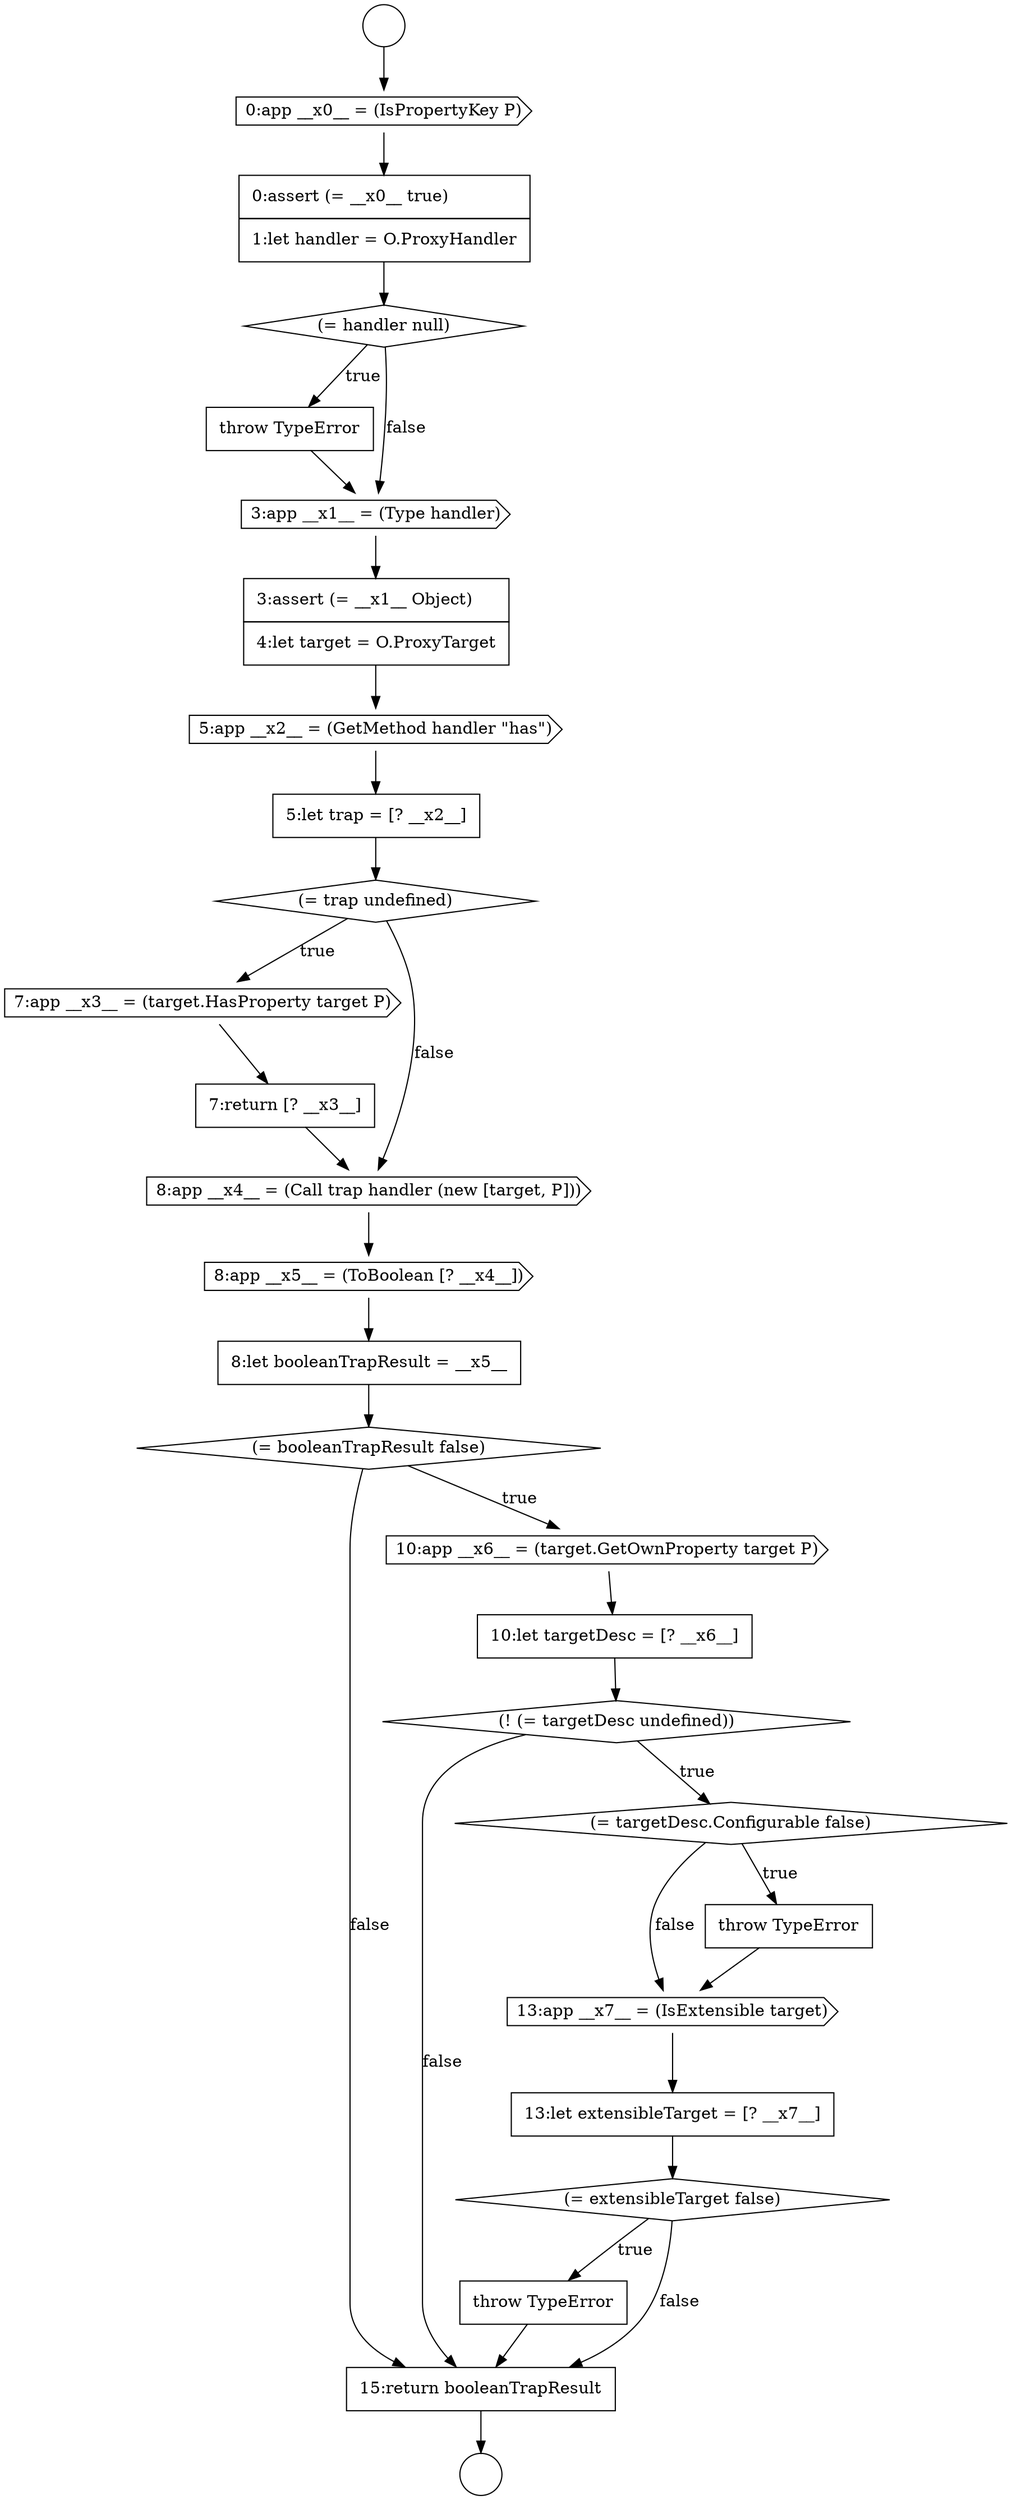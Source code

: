 digraph {
  node3053 [shape=none, margin=0, label=<<font color="black">
    <table border="0" cellborder="1" cellspacing="0" cellpadding="10">
      <tr><td align="left">5:let trap = [? __x2__]</td></tr>
    </table>
  </font>> color="black" fillcolor="white" style=filled]
  node3068 [shape=diamond, label=<<font color="black">(= extensibleTarget false)</font>> color="black" fillcolor="white" style=filled]
  node3054 [shape=diamond, label=<<font color="black">(= trap undefined)</font>> color="black" fillcolor="white" style=filled]
  node3069 [shape=none, margin=0, label=<<font color="black">
    <table border="0" cellborder="1" cellspacing="0" cellpadding="10">
      <tr><td align="left">throw TypeError</td></tr>
    </table>
  </font>> color="black" fillcolor="white" style=filled]
  node3060 [shape=diamond, label=<<font color="black">(= booleanTrapResult false)</font>> color="black" fillcolor="white" style=filled]
  node3070 [shape=none, margin=0, label=<<font color="black">
    <table border="0" cellborder="1" cellspacing="0" cellpadding="10">
      <tr><td align="left">15:return booleanTrapResult</td></tr>
    </table>
  </font>> color="black" fillcolor="white" style=filled]
  node3051 [shape=none, margin=0, label=<<font color="black">
    <table border="0" cellborder="1" cellspacing="0" cellpadding="10">
      <tr><td align="left">3:assert (= __x1__ Object)</td></tr>
      <tr><td align="left">4:let target = O.ProxyTarget</td></tr>
    </table>
  </font>> color="black" fillcolor="white" style=filled]
  node3066 [shape=cds, label=<<font color="black">13:app __x7__ = (IsExtensible target)</font>> color="black" fillcolor="white" style=filled]
  node3055 [shape=cds, label=<<font color="black">7:app __x3__ = (target.HasProperty target P)</font>> color="black" fillcolor="white" style=filled]
  node3048 [shape=diamond, label=<<font color="black">(= handler null)</font>> color="black" fillcolor="white" style=filled]
  node3058 [shape=cds, label=<<font color="black">8:app __x5__ = (ToBoolean [? __x4__])</font>> color="black" fillcolor="white" style=filled]
  node3063 [shape=diamond, label=<<font color="black">(! (= targetDesc undefined))</font>> color="black" fillcolor="white" style=filled]
  node3062 [shape=none, margin=0, label=<<font color="black">
    <table border="0" cellborder="1" cellspacing="0" cellpadding="10">
      <tr><td align="left">10:let targetDesc = [? __x6__]</td></tr>
    </table>
  </font>> color="black" fillcolor="white" style=filled]
  node3045 [shape=circle label=" " color="black" fillcolor="white" style=filled]
  node3057 [shape=cds, label=<<font color="black">8:app __x4__ = (Call trap handler (new [target, P]))</font>> color="black" fillcolor="white" style=filled]
  node3049 [shape=none, margin=0, label=<<font color="black">
    <table border="0" cellborder="1" cellspacing="0" cellpadding="10">
      <tr><td align="left">throw TypeError</td></tr>
    </table>
  </font>> color="black" fillcolor="white" style=filled]
  node3044 [shape=circle label=" " color="black" fillcolor="white" style=filled]
  node3046 [shape=cds, label=<<font color="black">0:app __x0__ = (IsPropertyKey P)</font>> color="black" fillcolor="white" style=filled]
  node3061 [shape=cds, label=<<font color="black">10:app __x6__ = (target.GetOwnProperty target P)</font>> color="black" fillcolor="white" style=filled]
  node3065 [shape=none, margin=0, label=<<font color="black">
    <table border="0" cellborder="1" cellspacing="0" cellpadding="10">
      <tr><td align="left">throw TypeError</td></tr>
    </table>
  </font>> color="black" fillcolor="white" style=filled]
  node3050 [shape=cds, label=<<font color="black">3:app __x1__ = (Type handler)</font>> color="black" fillcolor="white" style=filled]
  node3059 [shape=none, margin=0, label=<<font color="black">
    <table border="0" cellborder="1" cellspacing="0" cellpadding="10">
      <tr><td align="left">8:let booleanTrapResult = __x5__</td></tr>
    </table>
  </font>> color="black" fillcolor="white" style=filled]
  node3064 [shape=diamond, label=<<font color="black">(= targetDesc.Configurable false)</font>> color="black" fillcolor="white" style=filled]
  node3067 [shape=none, margin=0, label=<<font color="black">
    <table border="0" cellborder="1" cellspacing="0" cellpadding="10">
      <tr><td align="left">13:let extensibleTarget = [? __x7__]</td></tr>
    </table>
  </font>> color="black" fillcolor="white" style=filled]
  node3056 [shape=none, margin=0, label=<<font color="black">
    <table border="0" cellborder="1" cellspacing="0" cellpadding="10">
      <tr><td align="left">7:return [? __x3__]</td></tr>
    </table>
  </font>> color="black" fillcolor="white" style=filled]
  node3052 [shape=cds, label=<<font color="black">5:app __x2__ = (GetMethod handler &quot;has&quot;)</font>> color="black" fillcolor="white" style=filled]
  node3047 [shape=none, margin=0, label=<<font color="black">
    <table border="0" cellborder="1" cellspacing="0" cellpadding="10">
      <tr><td align="left">0:assert (= __x0__ true)</td></tr>
      <tr><td align="left">1:let handler = O.ProxyHandler</td></tr>
    </table>
  </font>> color="black" fillcolor="white" style=filled]
  node3061 -> node3062 [ color="black"]
  node3069 -> node3070 [ color="black"]
  node3046 -> node3047 [ color="black"]
  node3066 -> node3067 [ color="black"]
  node3065 -> node3066 [ color="black"]
  node3056 -> node3057 [ color="black"]
  node3062 -> node3063 [ color="black"]
  node3067 -> node3068 [ color="black"]
  node3060 -> node3061 [label=<<font color="black">true</font>> color="black"]
  node3060 -> node3070 [label=<<font color="black">false</font>> color="black"]
  node3064 -> node3065 [label=<<font color="black">true</font>> color="black"]
  node3064 -> node3066 [label=<<font color="black">false</font>> color="black"]
  node3055 -> node3056 [ color="black"]
  node3047 -> node3048 [ color="black"]
  node3044 -> node3046 [ color="black"]
  node3051 -> node3052 [ color="black"]
  node3063 -> node3064 [label=<<font color="black">true</font>> color="black"]
  node3063 -> node3070 [label=<<font color="black">false</font>> color="black"]
  node3059 -> node3060 [ color="black"]
  node3048 -> node3049 [label=<<font color="black">true</font>> color="black"]
  node3048 -> node3050 [label=<<font color="black">false</font>> color="black"]
  node3053 -> node3054 [ color="black"]
  node3052 -> node3053 [ color="black"]
  node3057 -> node3058 [ color="black"]
  node3070 -> node3045 [ color="black"]
  node3049 -> node3050 [ color="black"]
  node3054 -> node3055 [label=<<font color="black">true</font>> color="black"]
  node3054 -> node3057 [label=<<font color="black">false</font>> color="black"]
  node3068 -> node3069 [label=<<font color="black">true</font>> color="black"]
  node3068 -> node3070 [label=<<font color="black">false</font>> color="black"]
  node3050 -> node3051 [ color="black"]
  node3058 -> node3059 [ color="black"]
}
